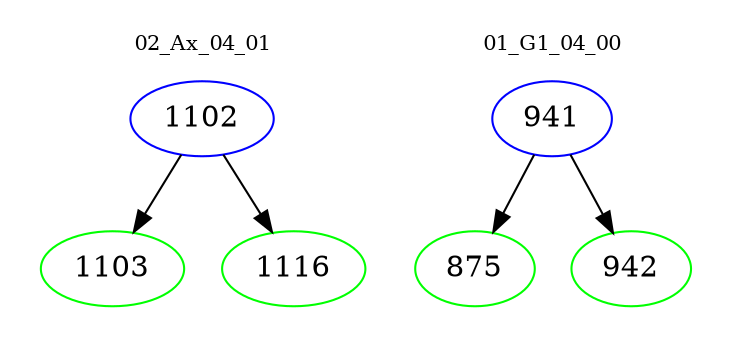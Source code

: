 digraph{
subgraph cluster_0 {
color = white
label = "02_Ax_04_01";
fontsize=10;
T0_1102 [label="1102", color="blue"]
T0_1102 -> T0_1103 [color="black"]
T0_1103 [label="1103", color="green"]
T0_1102 -> T0_1116 [color="black"]
T0_1116 [label="1116", color="green"]
}
subgraph cluster_1 {
color = white
label = "01_G1_04_00";
fontsize=10;
T1_941 [label="941", color="blue"]
T1_941 -> T1_875 [color="black"]
T1_875 [label="875", color="green"]
T1_941 -> T1_942 [color="black"]
T1_942 [label="942", color="green"]
}
}
